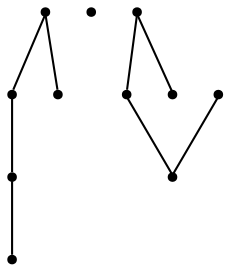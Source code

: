 graph {
  node [shape=point,comment="{\"directed\":false,\"doi\":\"10.1007/978-3-319-50106-2_44\",\"figure\":\"3 (2)\"}"]

  v0 [pos="1088.8442999304175,405.0815125138579"]
  v1 [pos="1052.5176040505858,479.81352039615956"]
  v2 [pos="1052.5176040505858,330.3540829415196"]
  v3 [pos="1016.1910671417982,405.0815125138579"]
  v4 [pos="979.8612872237081,554.5452739279077"]
  v5 [pos="979.8612872237081,330.3540829415196"]
  v6 [pos="943.5336057234019,405.08151251385794"]
  v7 [pos="907.207005226197,479.81352039615956"]
  v8 [pos="907.207005226197,330.35408294151955"]
  v9 [pos="870.8762078934238,405.0815125138579"]
  v10 [pos="834.5496073962187,330.3540829415196"]

  v0 -- v2 [id="-16",pos="1088.8442999304175,405.0815125138579 1052.5176040505858,330.3540829415196 1052.5176040505858,330.3540829415196 1052.5176040505858,330.3540829415196"]
  v0 -- v1 [id="-19",pos="1088.8442999304175,405.0815125138579 1052.5176040505858,479.81352039615956 1052.5176040505858,479.81352039615956 1052.5176040505858,479.81352039615956"]
  v1 -- v3 [id="-35",pos="1052.5176040505858,479.81352039615956 1016.1910671417982,405.0815125138579 1016.1910671417982,405.0815125138579 1016.1910671417982,405.0815125138579"]
  v3 -- v5 [id="-55",pos="1016.1910671417982,405.0815125138579 979.8612872237081,330.3540829415196 979.8612872237081,330.3540829415196 979.8612872237081,330.3540829415196"]
  v10 -- v9 [id="-69",pos="834.5496073962187,330.3540829415196 870.8762078934238,405.0815125138579 870.8762078934238,405.0815125138579 870.8762078934238,405.0815125138579"]
  v6 -- v8 [id="-77",pos="943.5336057234019,405.08151251385794 907.207005226197,330.35408294151955 907.207005226197,330.35408294151955 907.207005226197,330.35408294151955"]
  v6 -- v7 [id="-83",pos="943.5336057234019,405.08151251385794 907.207005226197,479.81352039615956 907.207005226197,479.81352039615956 907.207005226197,479.81352039615956"]
  v7 -- v9 [id="-98",pos="907.207005226197,479.81352039615956 870.8762078934238,405.0815125138579 870.8762078934238,405.0815125138579 870.8762078934238,405.0815125138579"]
}